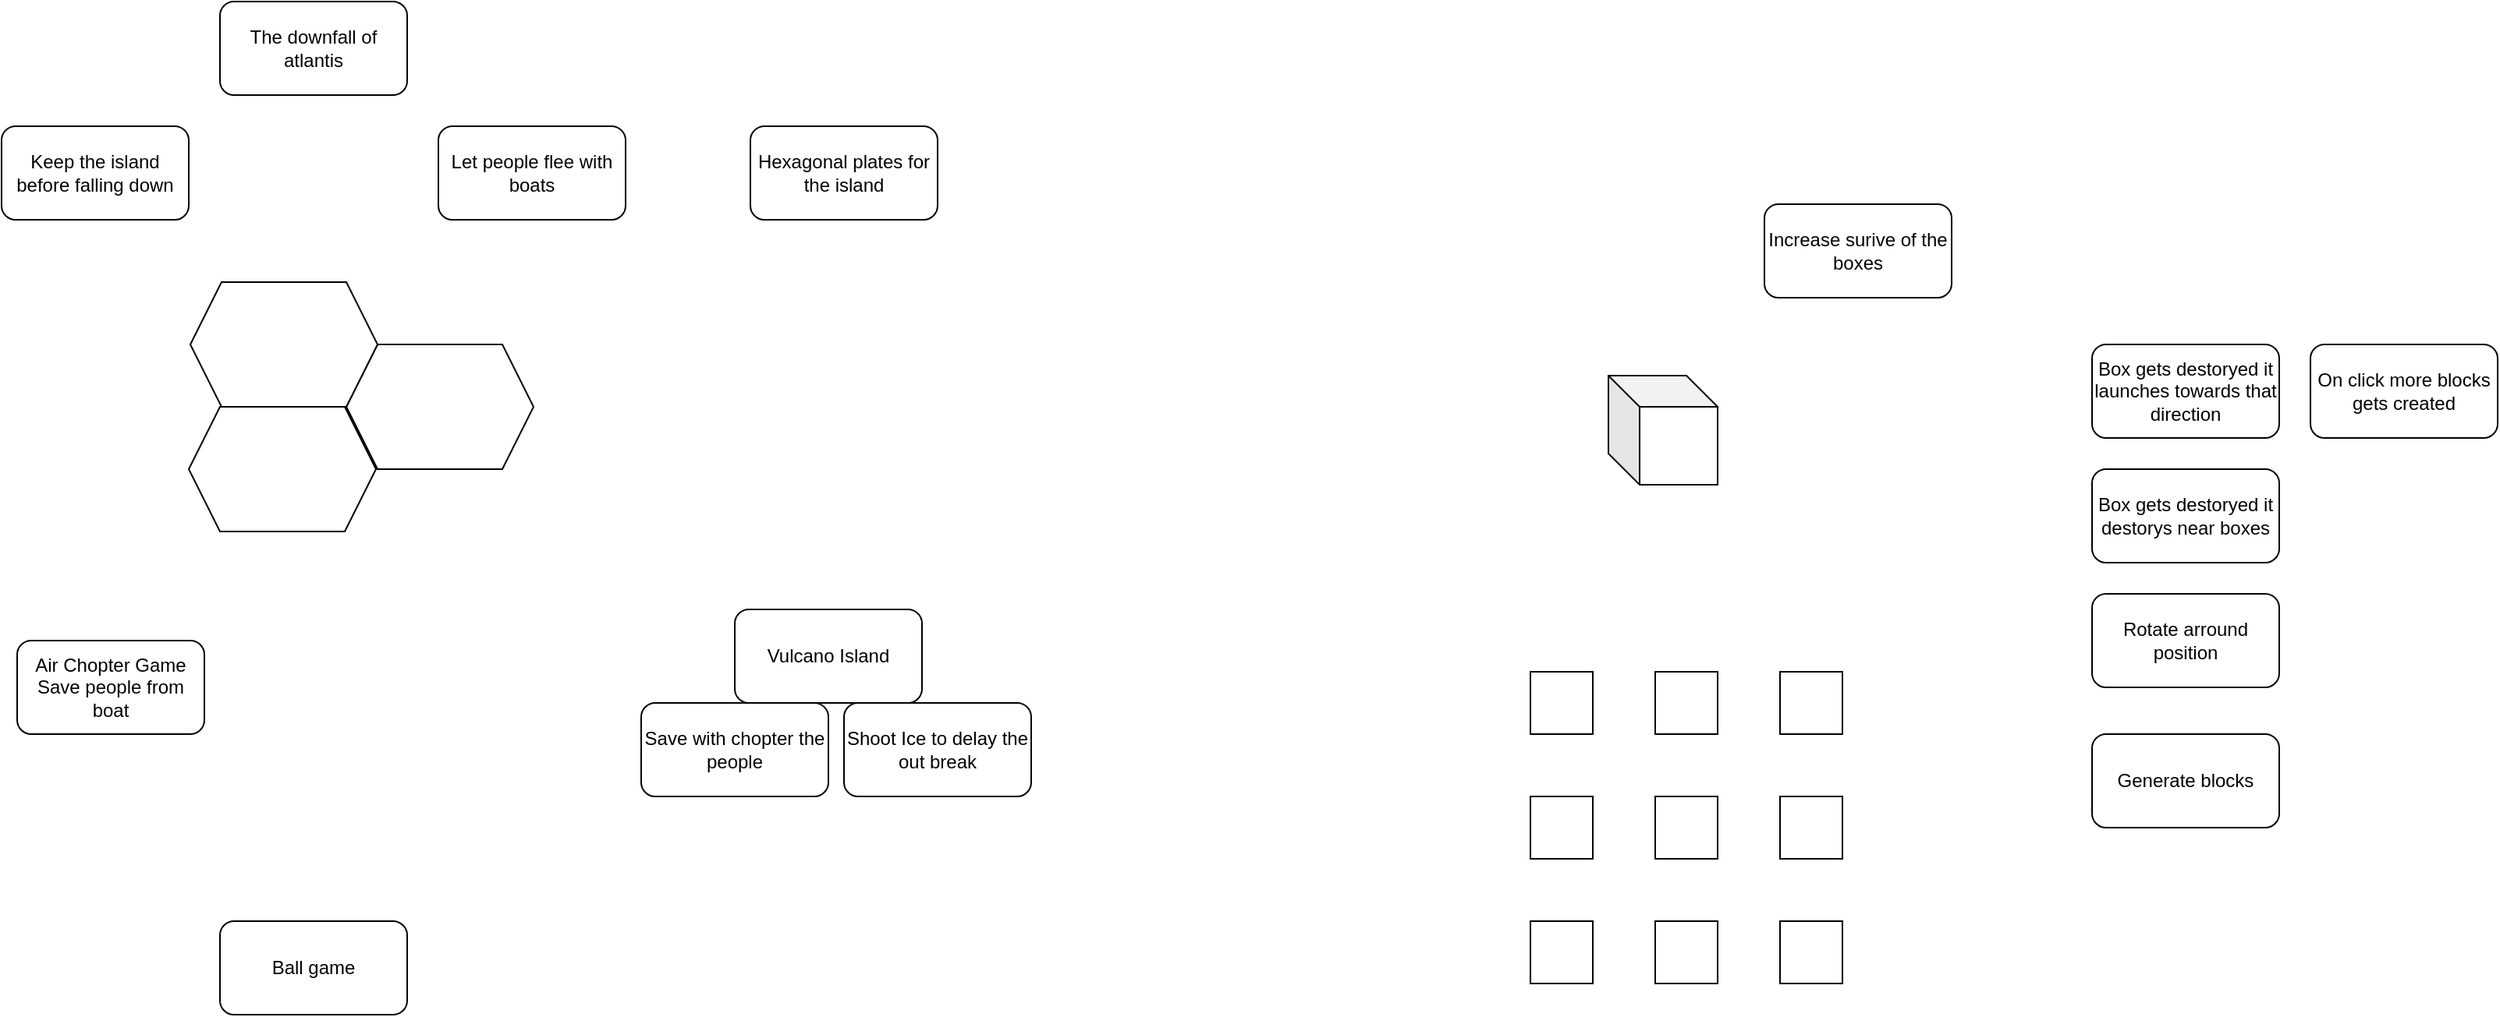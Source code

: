 <mxfile version="16.4.0" type="device"><diagram id="1fv-ZfBe4Nxg1Cxu4mQ2" name="Page-1"><mxGraphModel dx="1102" dy="865" grid="1" gridSize="10" guides="1" tooltips="1" connect="1" arrows="1" fold="1" page="1" pageScale="1" pageWidth="827" pageHeight="1169" math="0" shadow="0"><root><mxCell id="0"/><mxCell id="1" parent="0"/><mxCell id="Z3lyTFV9l-uYVeZDSJaD-1" value="The downfall of atlantis" style="rounded=1;whiteSpace=wrap;html=1;" vertex="1" parent="1"><mxGeometry x="190" y="50" width="120" height="60" as="geometry"/></mxCell><mxCell id="Z3lyTFV9l-uYVeZDSJaD-2" value="Keep the island before falling down" style="rounded=1;whiteSpace=wrap;html=1;" vertex="1" parent="1"><mxGeometry x="50" y="130" width="120" height="60" as="geometry"/></mxCell><mxCell id="Z3lyTFV9l-uYVeZDSJaD-3" value="Let people flee with boats" style="rounded=1;whiteSpace=wrap;html=1;" vertex="1" parent="1"><mxGeometry x="330" y="130" width="120" height="60" as="geometry"/></mxCell><mxCell id="Z3lyTFV9l-uYVeZDSJaD-4" value="Hexagonal plates for the island" style="rounded=1;whiteSpace=wrap;html=1;" vertex="1" parent="1"><mxGeometry x="530" y="130" width="120" height="60" as="geometry"/></mxCell><mxCell id="Z3lyTFV9l-uYVeZDSJaD-5" value="" style="shape=hexagon;perimeter=hexagonPerimeter2;whiteSpace=wrap;html=1;fixedSize=1;" vertex="1" parent="1"><mxGeometry x="271" y="270" width="120" height="80" as="geometry"/></mxCell><mxCell id="Z3lyTFV9l-uYVeZDSJaD-6" value="" style="shape=hexagon;perimeter=hexagonPerimeter2;whiteSpace=wrap;html=1;fixedSize=1;" vertex="1" parent="1"><mxGeometry x="170" y="310" width="120" height="80" as="geometry"/></mxCell><mxCell id="Z3lyTFV9l-uYVeZDSJaD-7" value="" style="shape=hexagon;perimeter=hexagonPerimeter2;whiteSpace=wrap;html=1;fixedSize=1;" vertex="1" parent="1"><mxGeometry x="171" y="230" width="120" height="80" as="geometry"/></mxCell><mxCell id="Z3lyTFV9l-uYVeZDSJaD-8" value="Air Chopter Game&lt;br&gt;Save people from&lt;br&gt;boat" style="rounded=1;whiteSpace=wrap;html=1;" vertex="1" parent="1"><mxGeometry x="60" y="460" width="120" height="60" as="geometry"/></mxCell><mxCell id="Z3lyTFV9l-uYVeZDSJaD-9" value="Vulcano Island" style="rounded=1;whiteSpace=wrap;html=1;" vertex="1" parent="1"><mxGeometry x="520" y="440" width="120" height="60" as="geometry"/></mxCell><mxCell id="Z3lyTFV9l-uYVeZDSJaD-10" value="Shoot Ice to delay the out break" style="rounded=1;whiteSpace=wrap;html=1;" vertex="1" parent="1"><mxGeometry x="590" y="500" width="120" height="60" as="geometry"/></mxCell><mxCell id="Z3lyTFV9l-uYVeZDSJaD-11" value="Save with chopter the people" style="rounded=1;whiteSpace=wrap;html=1;" vertex="1" parent="1"><mxGeometry x="460" y="500" width="120" height="60" as="geometry"/></mxCell><mxCell id="Z3lyTFV9l-uYVeZDSJaD-12" value="Ball game" style="rounded=1;whiteSpace=wrap;html=1;" vertex="1" parent="1"><mxGeometry x="190" y="640" width="120" height="60" as="geometry"/></mxCell><mxCell id="Z3lyTFV9l-uYVeZDSJaD-13" value="" style="rounded=0;whiteSpace=wrap;html=1;" vertex="1" parent="1"><mxGeometry x="1030" y="640" width="40" height="40" as="geometry"/></mxCell><mxCell id="Z3lyTFV9l-uYVeZDSJaD-14" value="" style="rounded=0;whiteSpace=wrap;html=1;" vertex="1" parent="1"><mxGeometry x="1110" y="640" width="40" height="40" as="geometry"/></mxCell><mxCell id="Z3lyTFV9l-uYVeZDSJaD-15" value="" style="rounded=0;whiteSpace=wrap;html=1;" vertex="1" parent="1"><mxGeometry x="1030" y="560" width="40" height="40" as="geometry"/></mxCell><mxCell id="Z3lyTFV9l-uYVeZDSJaD-16" value="" style="rounded=0;whiteSpace=wrap;html=1;" vertex="1" parent="1"><mxGeometry x="1190" y="560" width="40" height="40" as="geometry"/></mxCell><mxCell id="Z3lyTFV9l-uYVeZDSJaD-17" value="" style="rounded=0;whiteSpace=wrap;html=1;" vertex="1" parent="1"><mxGeometry x="1190" y="640" width="40" height="40" as="geometry"/></mxCell><mxCell id="Z3lyTFV9l-uYVeZDSJaD-18" value="" style="rounded=0;whiteSpace=wrap;html=1;" vertex="1" parent="1"><mxGeometry x="1110" y="560" width="40" height="40" as="geometry"/></mxCell><mxCell id="Z3lyTFV9l-uYVeZDSJaD-19" value="" style="rounded=0;whiteSpace=wrap;html=1;" vertex="1" parent="1"><mxGeometry x="1030" y="480" width="40" height="40" as="geometry"/></mxCell><mxCell id="Z3lyTFV9l-uYVeZDSJaD-20" value="" style="rounded=0;whiteSpace=wrap;html=1;" vertex="1" parent="1"><mxGeometry x="1110" y="480" width="40" height="40" as="geometry"/></mxCell><mxCell id="Z3lyTFV9l-uYVeZDSJaD-21" value="" style="rounded=0;whiteSpace=wrap;html=1;" vertex="1" parent="1"><mxGeometry x="1190" y="480" width="40" height="40" as="geometry"/></mxCell><mxCell id="Z3lyTFV9l-uYVeZDSJaD-22" value="Increase surive of the boxes" style="rounded=1;whiteSpace=wrap;html=1;" vertex="1" parent="1"><mxGeometry x="1180" y="180" width="120" height="60" as="geometry"/></mxCell><mxCell id="Z3lyTFV9l-uYVeZDSJaD-23" value="Box gets destoryed it launches towards that direction" style="rounded=1;whiteSpace=wrap;html=1;" vertex="1" parent="1"><mxGeometry x="1390" y="270" width="120" height="60" as="geometry"/></mxCell><mxCell id="Z3lyTFV9l-uYVeZDSJaD-24" value="Box gets destoryed it destorys near boxes" style="rounded=1;whiteSpace=wrap;html=1;" vertex="1" parent="1"><mxGeometry x="1390" y="350" width="120" height="60" as="geometry"/></mxCell><mxCell id="Z3lyTFV9l-uYVeZDSJaD-25" value="Rotate arround position" style="rounded=1;whiteSpace=wrap;html=1;" vertex="1" parent="1"><mxGeometry x="1390" y="430" width="120" height="60" as="geometry"/></mxCell><mxCell id="Z3lyTFV9l-uYVeZDSJaD-26" value="Generate blocks" style="rounded=1;whiteSpace=wrap;html=1;" vertex="1" parent="1"><mxGeometry x="1390" y="520" width="120" height="60" as="geometry"/></mxCell><mxCell id="Z3lyTFV9l-uYVeZDSJaD-27" value="On click more blocks gets created" style="rounded=1;whiteSpace=wrap;html=1;" vertex="1" parent="1"><mxGeometry x="1530" y="270" width="120" height="60" as="geometry"/></mxCell><mxCell id="Z3lyTFV9l-uYVeZDSJaD-28" value="" style="shape=cube;whiteSpace=wrap;html=1;boundedLbl=1;backgroundOutline=1;darkOpacity=0.05;darkOpacity2=0.1;" vertex="1" parent="1"><mxGeometry x="1080" y="290" width="70" height="70" as="geometry"/></mxCell></root></mxGraphModel></diagram></mxfile>